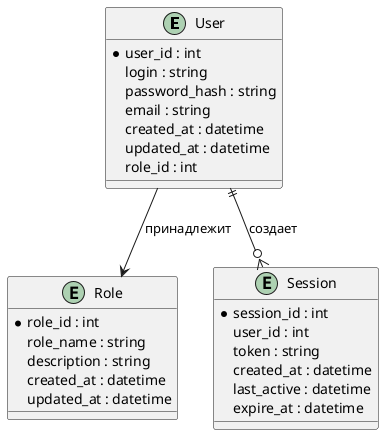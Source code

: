 @startuml "Users Service ER Diagram"
entity "User" as U {
  *user_id : int
  login : string
  password_hash : string
  email : string
  created_at : datetime
  updated_at : datetime
  role_id : int
}

entity "Role" as R {
  *role_id : int
  role_name : string
  description : string
  created_at : datetime
  updated_at : datetime
}

entity "Session" as S {
  *session_id : int
  user_id : int
  token : string
  created_at : datetime
  last_active : datetime
  expire_at : datetime
}

U --> R : "принадлежит"
U ||--o{ S : "создает"
@enduml
